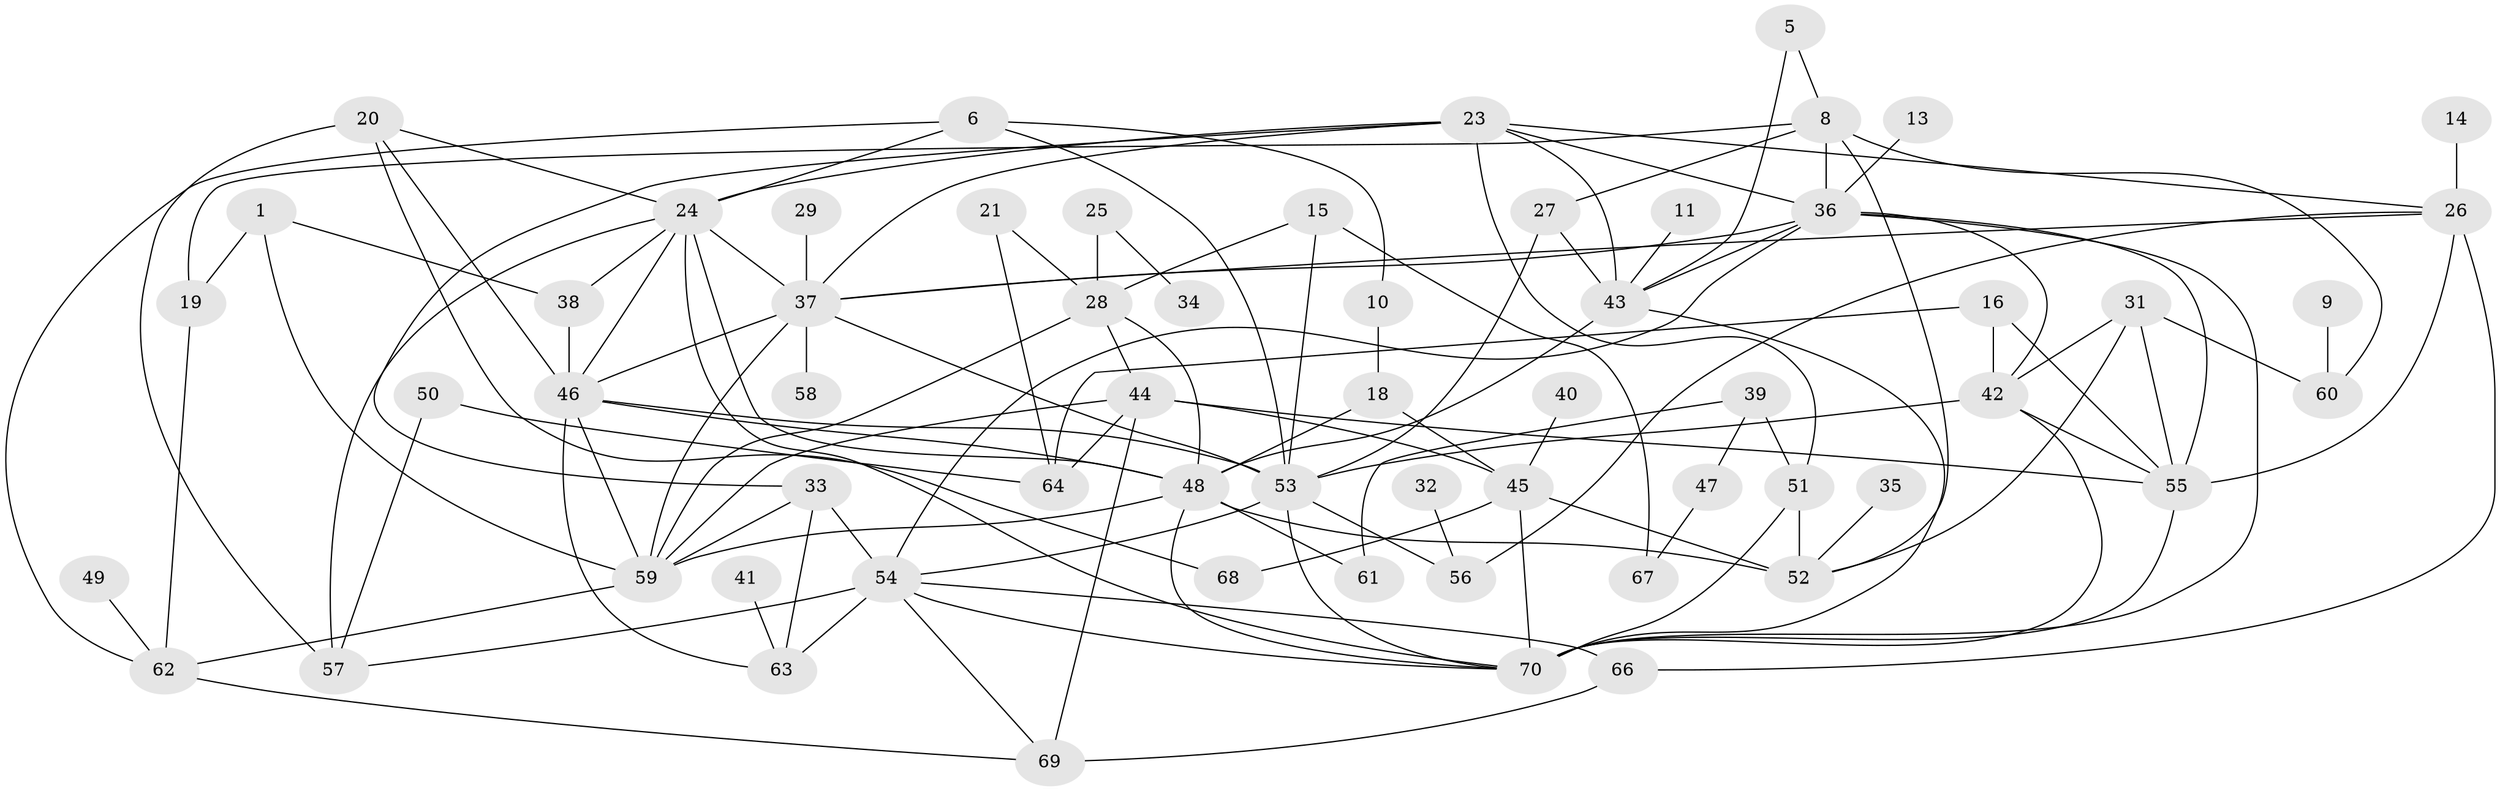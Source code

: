 // original degree distribution, {3: 0.23741007194244604, 2: 0.2446043165467626, 4: 0.14388489208633093, 0: 0.06474820143884892, 6: 0.02877697841726619, 5: 0.11510791366906475, 1: 0.1223021582733813, 8: 0.02877697841726619, 7: 0.014388489208633094}
// Generated by graph-tools (version 1.1) at 2025/00/03/09/25 03:00:50]
// undirected, 61 vertices, 123 edges
graph export_dot {
graph [start="1"]
  node [color=gray90,style=filled];
  1;
  5;
  6;
  8;
  9;
  10;
  11;
  13;
  14;
  15;
  16;
  18;
  19;
  20;
  21;
  23;
  24;
  25;
  26;
  27;
  28;
  29;
  31;
  32;
  33;
  34;
  35;
  36;
  37;
  38;
  39;
  40;
  41;
  42;
  43;
  44;
  45;
  46;
  47;
  48;
  49;
  50;
  51;
  52;
  53;
  54;
  55;
  56;
  57;
  58;
  59;
  60;
  61;
  62;
  63;
  64;
  66;
  67;
  68;
  69;
  70;
  1 -- 19 [weight=1.0];
  1 -- 38 [weight=1.0];
  1 -- 59 [weight=1.0];
  5 -- 8 [weight=1.0];
  5 -- 43 [weight=1.0];
  6 -- 10 [weight=1.0];
  6 -- 24 [weight=1.0];
  6 -- 53 [weight=1.0];
  6 -- 62 [weight=1.0];
  8 -- 19 [weight=1.0];
  8 -- 27 [weight=1.0];
  8 -- 36 [weight=1.0];
  8 -- 52 [weight=1.0];
  8 -- 60 [weight=1.0];
  9 -- 60 [weight=1.0];
  10 -- 18 [weight=1.0];
  11 -- 43 [weight=1.0];
  13 -- 36 [weight=2.0];
  14 -- 26 [weight=1.0];
  15 -- 28 [weight=1.0];
  15 -- 53 [weight=1.0];
  15 -- 67 [weight=1.0];
  16 -- 42 [weight=1.0];
  16 -- 55 [weight=1.0];
  16 -- 64 [weight=1.0];
  18 -- 45 [weight=1.0];
  18 -- 48 [weight=1.0];
  19 -- 62 [weight=1.0];
  20 -- 24 [weight=1.0];
  20 -- 46 [weight=1.0];
  20 -- 57 [weight=1.0];
  20 -- 68 [weight=1.0];
  21 -- 28 [weight=1.0];
  21 -- 64 [weight=1.0];
  23 -- 24 [weight=1.0];
  23 -- 26 [weight=1.0];
  23 -- 33 [weight=1.0];
  23 -- 36 [weight=1.0];
  23 -- 37 [weight=1.0];
  23 -- 43 [weight=1.0];
  23 -- 51 [weight=1.0];
  24 -- 37 [weight=1.0];
  24 -- 38 [weight=1.0];
  24 -- 46 [weight=1.0];
  24 -- 48 [weight=1.0];
  24 -- 57 [weight=1.0];
  24 -- 70 [weight=1.0];
  25 -- 28 [weight=2.0];
  25 -- 34 [weight=1.0];
  26 -- 37 [weight=1.0];
  26 -- 55 [weight=1.0];
  26 -- 56 [weight=1.0];
  26 -- 66 [weight=1.0];
  27 -- 43 [weight=1.0];
  27 -- 53 [weight=1.0];
  28 -- 44 [weight=2.0];
  28 -- 48 [weight=1.0];
  28 -- 59 [weight=1.0];
  29 -- 37 [weight=1.0];
  31 -- 42 [weight=1.0];
  31 -- 52 [weight=1.0];
  31 -- 55 [weight=1.0];
  31 -- 60 [weight=1.0];
  32 -- 56 [weight=1.0];
  33 -- 54 [weight=1.0];
  33 -- 59 [weight=1.0];
  33 -- 63 [weight=1.0];
  35 -- 52 [weight=1.0];
  36 -- 37 [weight=1.0];
  36 -- 42 [weight=1.0];
  36 -- 43 [weight=2.0];
  36 -- 54 [weight=2.0];
  36 -- 55 [weight=2.0];
  36 -- 70 [weight=1.0];
  37 -- 46 [weight=1.0];
  37 -- 53 [weight=1.0];
  37 -- 58 [weight=1.0];
  37 -- 59 [weight=1.0];
  38 -- 46 [weight=1.0];
  39 -- 47 [weight=1.0];
  39 -- 51 [weight=1.0];
  39 -- 61 [weight=1.0];
  40 -- 45 [weight=1.0];
  41 -- 63 [weight=1.0];
  42 -- 53 [weight=1.0];
  42 -- 55 [weight=1.0];
  42 -- 70 [weight=1.0];
  43 -- 48 [weight=1.0];
  43 -- 70 [weight=1.0];
  44 -- 45 [weight=2.0];
  44 -- 55 [weight=2.0];
  44 -- 59 [weight=1.0];
  44 -- 64 [weight=1.0];
  44 -- 69 [weight=1.0];
  45 -- 52 [weight=1.0];
  45 -- 68 [weight=1.0];
  45 -- 70 [weight=1.0];
  46 -- 48 [weight=1.0];
  46 -- 53 [weight=2.0];
  46 -- 59 [weight=1.0];
  46 -- 63 [weight=1.0];
  47 -- 67 [weight=1.0];
  48 -- 52 [weight=1.0];
  48 -- 59 [weight=1.0];
  48 -- 61 [weight=1.0];
  48 -- 70 [weight=1.0];
  49 -- 62 [weight=1.0];
  50 -- 57 [weight=1.0];
  50 -- 64 [weight=1.0];
  51 -- 52 [weight=2.0];
  51 -- 70 [weight=1.0];
  53 -- 54 [weight=2.0];
  53 -- 56 [weight=2.0];
  53 -- 70 [weight=1.0];
  54 -- 57 [weight=1.0];
  54 -- 63 [weight=1.0];
  54 -- 66 [weight=1.0];
  54 -- 69 [weight=1.0];
  54 -- 70 [weight=1.0];
  55 -- 70 [weight=1.0];
  59 -- 62 [weight=1.0];
  62 -- 69 [weight=1.0];
  66 -- 69 [weight=1.0];
}

